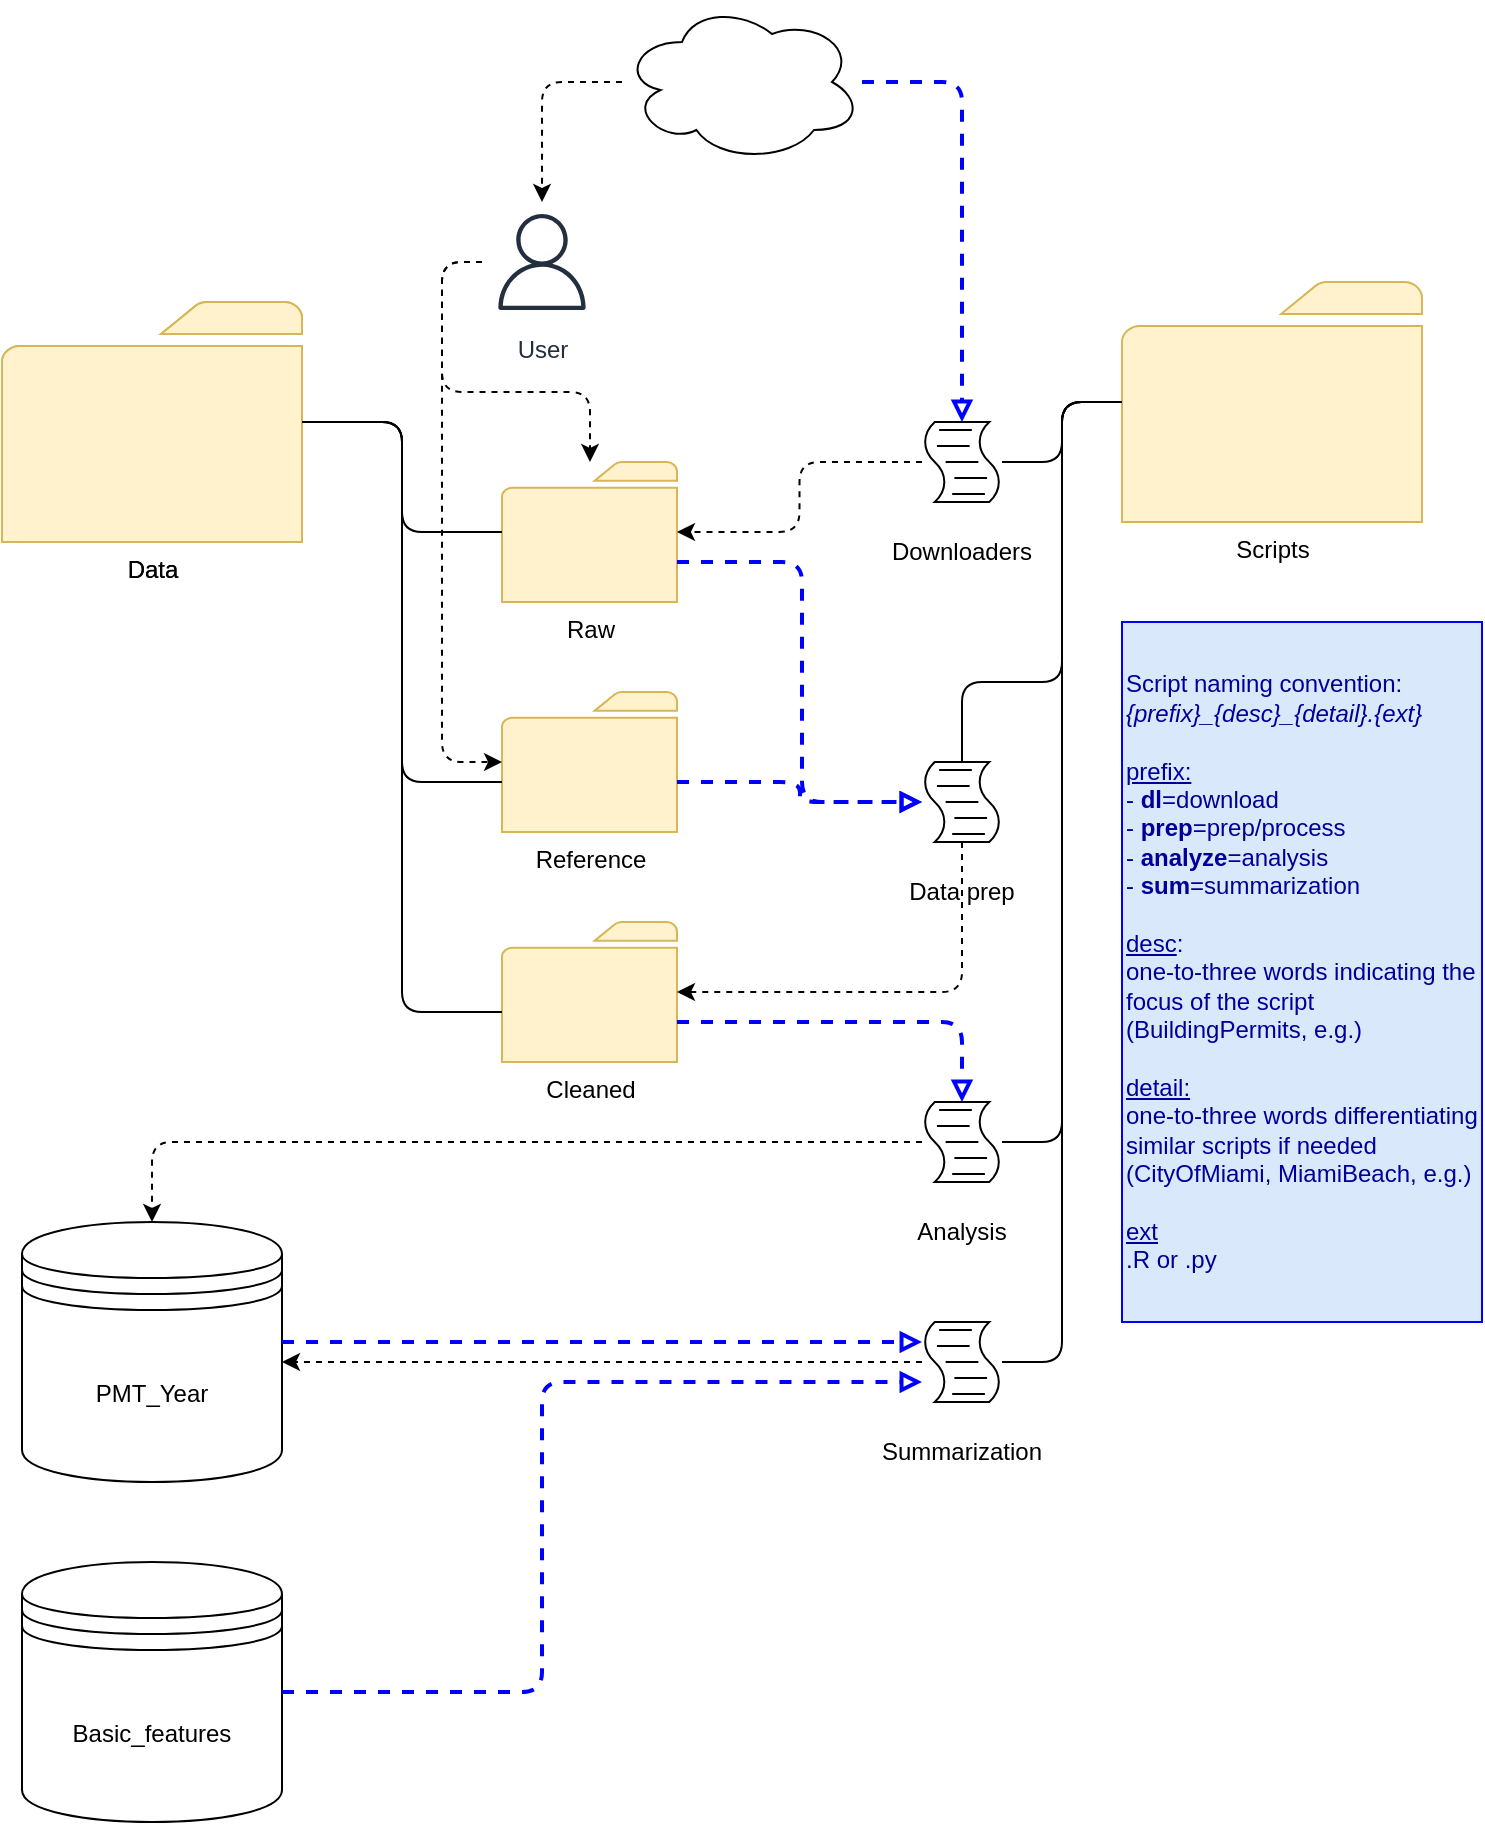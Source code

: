 <mxfile version="13.7.3" type="github" pages="2">
  <diagram id="FKpOxl4j8zAN8j0LntPf" name="BasicDir">
    <mxGraphModel dx="1422" dy="831" grid="1" gridSize="10" guides="1" tooltips="1" connect="1" arrows="1" fold="1" page="1" pageScale="1" pageWidth="850" pageHeight="1100" math="0" shadow="0">
      <root>
        <mxCell id="0" />
        <mxCell id="1" parent="0" />
        <mxCell id="gzsq6Yt03Mv5ZVgsQ6RC-1" value="Data" style="pointerEvents=1;shadow=0;dashed=0;html=1;labelPosition=center;verticalLabelPosition=bottom;verticalAlign=top;outlineConnect=0;align=center;shape=mxgraph.office.concepts.folder;fillColor=#fff2cc;strokeColor=#d6b656;" vertex="1" parent="1">
          <mxGeometry x="70" y="180" width="150" height="120" as="geometry" />
        </mxCell>
        <mxCell id="gzsq6Yt03Mv5ZVgsQ6RC-2" value="PMT_Year" style="shape=datastore;whiteSpace=wrap;html=1;" vertex="1" parent="1">
          <mxGeometry x="80" y="640" width="130" height="130" as="geometry" />
        </mxCell>
        <mxCell id="gzsq6Yt03Mv5ZVgsQ6RC-3" value="Data" style="pointerEvents=1;shadow=0;dashed=0;html=1;labelPosition=center;verticalLabelPosition=bottom;verticalAlign=top;outlineConnect=0;align=center;shape=mxgraph.office.concepts.folder;fillColor=#fff2cc;strokeColor=#d6b656;" vertex="1" parent="1">
          <mxGeometry x="70" y="180" width="150" height="120" as="geometry" />
        </mxCell>
        <mxCell id="gzsq6Yt03Mv5ZVgsQ6RC-4" value="Raw" style="pointerEvents=1;shadow=0;dashed=0;html=1;labelPosition=center;verticalLabelPosition=bottom;verticalAlign=top;outlineConnect=0;align=center;shape=mxgraph.office.concepts.folder;fillColor=#fff2cc;strokeColor=#d6b656;" vertex="1" parent="1">
          <mxGeometry x="320" y="260" width="87.5" height="70" as="geometry" />
        </mxCell>
        <mxCell id="gzsq6Yt03Mv5ZVgsQ6RC-6" value="Cleaned" style="pointerEvents=1;shadow=0;dashed=0;html=1;labelPosition=center;verticalLabelPosition=bottom;verticalAlign=top;outlineConnect=0;align=center;shape=mxgraph.office.concepts.folder;fillColor=#fff2cc;strokeColor=#d6b656;" vertex="1" parent="1">
          <mxGeometry x="320" y="490" width="87.5" height="70" as="geometry" />
        </mxCell>
        <mxCell id="gzsq6Yt03Mv5ZVgsQ6RC-7" value="" style="edgeStyle=orthogonalEdgeStyle;endArrow=none;html=1;endFill=0;" edge="1" parent="1" source="gzsq6Yt03Mv5ZVgsQ6RC-3" target="gzsq6Yt03Mv5ZVgsQ6RC-4">
          <mxGeometry width="50" height="50" relative="1" as="geometry">
            <mxPoint x="300" y="490" as="sourcePoint" />
            <mxPoint x="410" y="470" as="targetPoint" />
          </mxGeometry>
        </mxCell>
        <mxCell id="gzsq6Yt03Mv5ZVgsQ6RC-8" value="" style="edgeStyle=orthogonalEdgeStyle;endArrow=none;html=1;rounded=1;endFill=0;" edge="1" parent="1" source="gzsq6Yt03Mv5ZVgsQ6RC-3" target="gzsq6Yt03Mv5ZVgsQ6RC-6">
          <mxGeometry width="50" height="50" relative="1" as="geometry">
            <mxPoint x="220" y="240" as="sourcePoint" />
            <mxPoint x="320" y="295" as="targetPoint" />
            <Array as="points">
              <mxPoint x="270" y="240" />
              <mxPoint x="270" y="535" />
            </Array>
          </mxGeometry>
        </mxCell>
        <mxCell id="gzsq6Yt03Mv5ZVgsQ6RC-9" value="Scripts" style="pointerEvents=1;shadow=0;dashed=0;html=1;labelPosition=center;verticalLabelPosition=bottom;verticalAlign=top;outlineConnect=0;align=center;shape=mxgraph.office.concepts.folder;fillColor=#fff2cc;strokeColor=#d6b656;" vertex="1" parent="1">
          <mxGeometry x="630" y="170" width="150" height="120" as="geometry" />
        </mxCell>
        <mxCell id="gzsq6Yt03Mv5ZVgsQ6RC-10" value="" style="edgeStyle=orthogonalEdgeStyle;endArrow=classic;html=1;dashed=1;" edge="1" parent="1" source="gzsq6Yt03Mv5ZVgsQ6RC-13" target="gzsq6Yt03Mv5ZVgsQ6RC-4">
          <mxGeometry width="50" height="50" relative="1" as="geometry">
            <mxPoint x="220" y="240" as="sourcePoint" />
            <mxPoint x="490" y="240" as="targetPoint" />
          </mxGeometry>
        </mxCell>
        <mxCell id="gzsq6Yt03Mv5ZVgsQ6RC-15" value="" style="group" vertex="1" connectable="0" parent="1">
          <mxGeometry x="510" y="240" width="80" height="75" as="geometry" />
        </mxCell>
        <mxCell id="gzsq6Yt03Mv5ZVgsQ6RC-13" value="" style="shape=mxgraph.bpmn.script_task;html=1;outlineConnect=0;" vertex="1" parent="gzsq6Yt03Mv5ZVgsQ6RC-15">
          <mxGeometry x="20" width="40" height="40" as="geometry" />
        </mxCell>
        <mxCell id="gzsq6Yt03Mv5ZVgsQ6RC-14" value="Downloaders" style="text;html=1;strokeColor=none;fillColor=none;align=center;verticalAlign=middle;whiteSpace=wrap;rounded=0;" vertex="1" parent="gzsq6Yt03Mv5ZVgsQ6RC-15">
          <mxGeometry y="55" width="80" height="20" as="geometry" />
        </mxCell>
        <mxCell id="gzsq6Yt03Mv5ZVgsQ6RC-16" value="Reference" style="pointerEvents=1;shadow=0;dashed=0;html=1;labelPosition=center;verticalLabelPosition=bottom;verticalAlign=top;outlineConnect=0;align=center;shape=mxgraph.office.concepts.folder;fillColor=#fff2cc;strokeColor=#d6b656;" vertex="1" parent="1">
          <mxGeometry x="320" y="375" width="87.5" height="70" as="geometry" />
        </mxCell>
        <mxCell id="gzsq6Yt03Mv5ZVgsQ6RC-17" value="" style="edgeStyle=orthogonalEdgeStyle;endArrow=none;html=1;rounded=1;endFill=0;" edge="1" parent="1" source="gzsq6Yt03Mv5ZVgsQ6RC-3" target="gzsq6Yt03Mv5ZVgsQ6RC-16">
          <mxGeometry width="50" height="50" relative="1" as="geometry">
            <mxPoint x="220" y="240" as="sourcePoint" />
            <mxPoint x="320" y="415" as="targetPoint" />
            <Array as="points">
              <mxPoint x="270" y="240" />
              <mxPoint x="270" y="420" />
            </Array>
          </mxGeometry>
        </mxCell>
        <mxCell id="gzsq6Yt03Mv5ZVgsQ6RC-18" value="" style="group" vertex="1" connectable="0" parent="1">
          <mxGeometry x="510" y="410" width="80" height="75" as="geometry" />
        </mxCell>
        <mxCell id="gzsq6Yt03Mv5ZVgsQ6RC-19" value="" style="shape=mxgraph.bpmn.script_task;html=1;outlineConnect=0;" vertex="1" parent="gzsq6Yt03Mv5ZVgsQ6RC-18">
          <mxGeometry x="20" width="40" height="40" as="geometry" />
        </mxCell>
        <mxCell id="gzsq6Yt03Mv5ZVgsQ6RC-20" value="Data prep" style="text;html=1;strokeColor=none;fillColor=none;align=center;verticalAlign=middle;whiteSpace=wrap;rounded=0;" vertex="1" parent="gzsq6Yt03Mv5ZVgsQ6RC-18">
          <mxGeometry y="55" width="80" height="20" as="geometry" />
        </mxCell>
        <mxCell id="gzsq6Yt03Mv5ZVgsQ6RC-21" value="" style="edgeStyle=orthogonalEdgeStyle;endArrow=classic;html=1;dashed=1;" edge="1" parent="1" source="gzsq6Yt03Mv5ZVgsQ6RC-19" target="gzsq6Yt03Mv5ZVgsQ6RC-6">
          <mxGeometry width="50" height="50" relative="1" as="geometry">
            <mxPoint x="530" y="260" as="sourcePoint" />
            <mxPoint x="490" y="520" as="targetPoint" />
            <Array as="points">
              <mxPoint x="550" y="525" />
            </Array>
          </mxGeometry>
        </mxCell>
        <mxCell id="gzsq6Yt03Mv5ZVgsQ6RC-22" value="" style="ellipse;shape=cloud;whiteSpace=wrap;html=1;" vertex="1" parent="1">
          <mxGeometry x="380" y="30" width="120" height="80" as="geometry" />
        </mxCell>
        <mxCell id="gzsq6Yt03Mv5ZVgsQ6RC-23" value="" style="edgeStyle=orthogonalEdgeStyle;endArrow=block;html=1;dashed=1;strokeColor=#0000FF;strokeWidth=2;endFill=0;" edge="1" parent="1" source="gzsq6Yt03Mv5ZVgsQ6RC-22" target="gzsq6Yt03Mv5ZVgsQ6RC-13">
          <mxGeometry width="50" height="50" relative="1" as="geometry">
            <mxPoint x="500" y="140" as="sourcePoint" />
            <mxPoint x="407.5" y="295" as="targetPoint" />
          </mxGeometry>
        </mxCell>
        <mxCell id="gzsq6Yt03Mv5ZVgsQ6RC-24" value="User" style="outlineConnect=0;fontColor=#232F3E;gradientColor=none;strokeColor=#232F3E;fillColor=#ffffff;dashed=0;verticalLabelPosition=bottom;verticalAlign=top;align=center;html=1;fontSize=12;fontStyle=0;aspect=fixed;shape=mxgraph.aws4.resourceIcon;resIcon=mxgraph.aws4.user;" vertex="1" parent="1">
          <mxGeometry x="310" y="130" width="60" height="60" as="geometry" />
        </mxCell>
        <mxCell id="gzsq6Yt03Mv5ZVgsQ6RC-25" value="" style="edgeStyle=orthogonalEdgeStyle;endArrow=classic;html=1;dashed=1;" edge="1" parent="1" source="gzsq6Yt03Mv5ZVgsQ6RC-22" target="gzsq6Yt03Mv5ZVgsQ6RC-24">
          <mxGeometry width="50" height="50" relative="1" as="geometry">
            <mxPoint x="380" y="140" as="sourcePoint" />
            <mxPoint x="550" y="240" as="targetPoint" />
          </mxGeometry>
        </mxCell>
        <mxCell id="gzsq6Yt03Mv5ZVgsQ6RC-26" value="" style="edgeStyle=orthogonalEdgeStyle;endArrow=classic;html=1;dashed=1;" edge="1" parent="1" source="gzsq6Yt03Mv5ZVgsQ6RC-24" target="gzsq6Yt03Mv5ZVgsQ6RC-4">
          <mxGeometry width="50" height="50" relative="1" as="geometry">
            <mxPoint x="380" y="70" as="sourcePoint" />
            <mxPoint x="340" y="130" as="targetPoint" />
            <Array as="points">
              <mxPoint x="290" y="160" />
              <mxPoint x="290" y="225" />
              <mxPoint x="364" y="225" />
            </Array>
          </mxGeometry>
        </mxCell>
        <mxCell id="gzsq6Yt03Mv5ZVgsQ6RC-27" value="" style="edgeStyle=orthogonalEdgeStyle;endArrow=none;html=1;endFill=0;" edge="1" parent="1" source="gzsq6Yt03Mv5ZVgsQ6RC-9" target="gzsq6Yt03Mv5ZVgsQ6RC-13">
          <mxGeometry width="50" height="50" relative="1" as="geometry">
            <mxPoint x="220" y="240" as="sourcePoint" />
            <mxPoint x="320" y="295" as="targetPoint" />
          </mxGeometry>
        </mxCell>
        <mxCell id="gzsq6Yt03Mv5ZVgsQ6RC-28" value="" style="edgeStyle=orthogonalEdgeStyle;endArrow=none;html=1;endFill=0;" edge="1" parent="1" source="gzsq6Yt03Mv5ZVgsQ6RC-9" target="gzsq6Yt03Mv5ZVgsQ6RC-19">
          <mxGeometry width="50" height="50" relative="1" as="geometry">
            <mxPoint x="610" y="230" as="sourcePoint" />
            <mxPoint x="570" y="260" as="targetPoint" />
            <Array as="points">
              <mxPoint x="600" y="230" />
              <mxPoint x="600" y="370" />
            </Array>
          </mxGeometry>
        </mxCell>
        <mxCell id="gzsq6Yt03Mv5ZVgsQ6RC-29" value="" style="edgeStyle=orthogonalEdgeStyle;endArrow=classic;html=1;dashed=1;" edge="1" parent="1" source="gzsq6Yt03Mv5ZVgsQ6RC-24" target="gzsq6Yt03Mv5ZVgsQ6RC-16">
          <mxGeometry width="50" height="50" relative="1" as="geometry">
            <mxPoint x="310" y="160" as="sourcePoint" />
            <mxPoint x="364" y="260" as="targetPoint" />
            <Array as="points">
              <mxPoint x="290" y="160" />
              <mxPoint x="290" y="410" />
            </Array>
          </mxGeometry>
        </mxCell>
        <mxCell id="gzsq6Yt03Mv5ZVgsQ6RC-30" value="" style="edgeStyle=orthogonalEdgeStyle;endArrow=block;html=1;dashed=1;strokeColor=#0000FF;strokeWidth=2;endFill=0;" edge="1" parent="1" source="gzsq6Yt03Mv5ZVgsQ6RC-16" target="gzsq6Yt03Mv5ZVgsQ6RC-19">
          <mxGeometry width="50" height="50" relative="1" as="geometry">
            <mxPoint x="550" y="390" as="sourcePoint" />
            <mxPoint x="490" y="460" as="targetPoint" />
            <Array as="points">
              <mxPoint x="469" y="420" />
              <mxPoint x="469" y="430" />
            </Array>
          </mxGeometry>
        </mxCell>
        <mxCell id="gzsq6Yt03Mv5ZVgsQ6RC-32" value="" style="edgeStyle=orthogonalEdgeStyle;endArrow=block;html=1;dashed=1;strokeColor=#0000FF;strokeWidth=2;endFill=0;" edge="1" parent="1" source="gzsq6Yt03Mv5ZVgsQ6RC-4" target="gzsq6Yt03Mv5ZVgsQ6RC-19">
          <mxGeometry width="50" height="50" relative="1" as="geometry">
            <mxPoint x="407.5" y="405" as="sourcePoint" />
            <mxPoint x="530" y="370" as="targetPoint" />
            <Array as="points">
              <mxPoint x="470" y="310" />
              <mxPoint x="470" y="430" />
            </Array>
          </mxGeometry>
        </mxCell>
        <mxCell id="gzsq6Yt03Mv5ZVgsQ6RC-33" value="" style="group" vertex="1" connectable="0" parent="1">
          <mxGeometry x="510" y="580" width="80" height="75" as="geometry" />
        </mxCell>
        <mxCell id="gzsq6Yt03Mv5ZVgsQ6RC-34" value="" style="shape=mxgraph.bpmn.script_task;html=1;outlineConnect=0;" vertex="1" parent="gzsq6Yt03Mv5ZVgsQ6RC-33">
          <mxGeometry x="20" width="40" height="40" as="geometry" />
        </mxCell>
        <mxCell id="gzsq6Yt03Mv5ZVgsQ6RC-35" value="Analysis" style="text;html=1;strokeColor=none;fillColor=none;align=center;verticalAlign=middle;whiteSpace=wrap;rounded=0;" vertex="1" parent="gzsq6Yt03Mv5ZVgsQ6RC-33">
          <mxGeometry y="55" width="80" height="20" as="geometry" />
        </mxCell>
        <mxCell id="gzsq6Yt03Mv5ZVgsQ6RC-36" value="" style="edgeStyle=orthogonalEdgeStyle;endArrow=block;html=1;dashed=1;strokeColor=#0000FF;strokeWidth=2;endFill=0;" edge="1" parent="1" source="gzsq6Yt03Mv5ZVgsQ6RC-6" target="gzsq6Yt03Mv5ZVgsQ6RC-34">
          <mxGeometry width="50" height="50" relative="1" as="geometry">
            <mxPoint x="500" y="70" as="sourcePoint" />
            <mxPoint x="550" y="240" as="targetPoint" />
            <Array as="points">
              <mxPoint x="550" y="540" />
            </Array>
          </mxGeometry>
        </mxCell>
        <mxCell id="gzsq6Yt03Mv5ZVgsQ6RC-37" value="" style="edgeStyle=orthogonalEdgeStyle;endArrow=classic;html=1;dashed=1;" edge="1" parent="1" source="gzsq6Yt03Mv5ZVgsQ6RC-34" target="gzsq6Yt03Mv5ZVgsQ6RC-2">
          <mxGeometry width="50" height="50" relative="1" as="geometry">
            <mxPoint x="550" y="390" as="sourcePoint" />
            <mxPoint x="407.5" y="525" as="targetPoint" />
            <Array as="points">
              <mxPoint x="145" y="600" />
            </Array>
          </mxGeometry>
        </mxCell>
        <mxCell id="gzsq6Yt03Mv5ZVgsQ6RC-39" value="" style="edgeStyle=orthogonalEdgeStyle;endArrow=none;html=1;endFill=0;" edge="1" parent="1" target="gzsq6Yt03Mv5ZVgsQ6RC-34">
          <mxGeometry width="50" height="50" relative="1" as="geometry">
            <mxPoint x="630" y="230" as="sourcePoint" />
            <mxPoint x="550" y="410" as="targetPoint" />
            <Array as="points">
              <mxPoint x="600" y="230" />
              <mxPoint x="600" y="600" />
            </Array>
          </mxGeometry>
        </mxCell>
        <mxCell id="DnI2SUh-H0ago46fSjTC-1" value="&lt;div&gt;Script naming convention:&lt;/div&gt;&lt;div&gt;&lt;i&gt;{prefix}_{desc}_{detail}.{ext}&lt;/i&gt;&lt;/div&gt;&lt;div&gt;&lt;br&gt;&lt;/div&gt;&lt;div&gt;&lt;u&gt;prefix: &lt;/u&gt;&lt;br&gt;&lt;/div&gt;&lt;div&gt;- &lt;b&gt;dl&lt;/b&gt;=download&lt;/div&gt;&lt;div&gt;- &lt;b&gt;prep&lt;/b&gt;=prep/process&lt;/div&gt;&lt;div&gt;- &lt;b&gt;analyze&lt;/b&gt;=analysis&lt;/div&gt;&lt;div&gt;- &lt;b&gt;sum&lt;/b&gt;=summarization&lt;/div&gt;&lt;div&gt;&lt;br&gt;&lt;/div&gt;&lt;div&gt;&lt;u&gt;desc&lt;/u&gt;: &lt;br&gt;&lt;/div&gt;&lt;div&gt;one-to-three words indicating the focus of the script (BuildingPermits, e.g.)&lt;/div&gt;&lt;div&gt;&lt;br&gt;&lt;/div&gt;&lt;div&gt;&lt;u&gt;detail:&lt;/u&gt;&lt;/div&gt;&lt;div&gt;one-to-three words differentiating similar scripts if needed (CityOfMiami, MiamiBeach, e.g.)&lt;/div&gt;&lt;div&gt;&lt;br&gt;&lt;/div&gt;&lt;div&gt;&lt;u&gt;ext&lt;/u&gt;&lt;/div&gt;&lt;div&gt;.R or .py&lt;/div&gt;" style="text;html=1;align=left;verticalAlign=middle;whiteSpace=wrap;rounded=0;fillColor=#dae8fc;strokeColor=#0000FF;fontColor=#000099;" vertex="1" parent="1">
          <mxGeometry x="630" y="340" width="180" height="350" as="geometry" />
        </mxCell>
        <mxCell id="w4877RSFGSn_-vhsM9JB-1" value="Basic_features" style="shape=datastore;whiteSpace=wrap;html=1;" vertex="1" parent="1">
          <mxGeometry x="80" y="810" width="130" height="130" as="geometry" />
        </mxCell>
        <mxCell id="w4877RSFGSn_-vhsM9JB-2" value="" style="group" vertex="1" connectable="0" parent="1">
          <mxGeometry x="510" y="690" width="80" height="75" as="geometry" />
        </mxCell>
        <mxCell id="w4877RSFGSn_-vhsM9JB-3" value="" style="shape=mxgraph.bpmn.script_task;html=1;outlineConnect=0;" vertex="1" parent="w4877RSFGSn_-vhsM9JB-2">
          <mxGeometry x="20" width="40" height="40" as="geometry" />
        </mxCell>
        <mxCell id="w4877RSFGSn_-vhsM9JB-4" value="Summarization" style="text;html=1;strokeColor=none;fillColor=none;align=center;verticalAlign=middle;whiteSpace=wrap;rounded=0;" vertex="1" parent="w4877RSFGSn_-vhsM9JB-2">
          <mxGeometry y="55" width="80" height="20" as="geometry" />
        </mxCell>
        <mxCell id="w4877RSFGSn_-vhsM9JB-5" value="" style="edgeStyle=orthogonalEdgeStyle;endArrow=block;html=1;dashed=1;strokeColor=#0000FF;strokeWidth=2;endFill=0;" edge="1" parent="1" source="gzsq6Yt03Mv5ZVgsQ6RC-2" target="w4877RSFGSn_-vhsM9JB-3">
          <mxGeometry width="50" height="50" relative="1" as="geometry">
            <mxPoint x="407.5" y="540" as="sourcePoint" />
            <mxPoint x="550" y="580" as="targetPoint" />
            <Array as="points">
              <mxPoint x="370" y="700" />
              <mxPoint x="370" y="700" />
            </Array>
          </mxGeometry>
        </mxCell>
        <mxCell id="w4877RSFGSn_-vhsM9JB-7" value="" style="edgeStyle=orthogonalEdgeStyle;endArrow=block;html=1;dashed=1;strokeColor=#0000FF;strokeWidth=2;endFill=0;" edge="1" parent="1" source="w4877RSFGSn_-vhsM9JB-1" target="w4877RSFGSn_-vhsM9JB-3">
          <mxGeometry width="50" height="50" relative="1" as="geometry">
            <mxPoint x="-290" y="970" as="sourcePoint" />
            <mxPoint x="-50" y="875" as="targetPoint" />
            <Array as="points">
              <mxPoint x="340" y="875" />
              <mxPoint x="340" y="720" />
            </Array>
          </mxGeometry>
        </mxCell>
        <mxCell id="w4877RSFGSn_-vhsM9JB-8" value="" style="edgeStyle=orthogonalEdgeStyle;endArrow=classic;html=1;dashed=1;" edge="1" parent="1" source="w4877RSFGSn_-vhsM9JB-3" target="gzsq6Yt03Mv5ZVgsQ6RC-2">
          <mxGeometry width="50" height="50" relative="1" as="geometry">
            <mxPoint x="490" y="750" as="sourcePoint" />
            <mxPoint x="145" y="640" as="targetPoint" />
            <Array as="points">
              <mxPoint x="330" y="710" />
              <mxPoint x="330" y="710" />
            </Array>
          </mxGeometry>
        </mxCell>
        <mxCell id="w4877RSFGSn_-vhsM9JB-10" value="" style="edgeStyle=orthogonalEdgeStyle;endArrow=none;html=1;endFill=0;" edge="1" parent="1" target="w4877RSFGSn_-vhsM9JB-3">
          <mxGeometry width="50" height="50" relative="1" as="geometry">
            <mxPoint x="630" y="230" as="sourcePoint" />
            <mxPoint x="570" y="600" as="targetPoint" />
            <Array as="points">
              <mxPoint x="600" y="230" />
              <mxPoint x="600" y="710" />
            </Array>
          </mxGeometry>
        </mxCell>
        <mxCell id="S8PTDXg0hTSVDCqvhR2H-1" style="edgeStyle=orthogonalEdgeStyle;rounded=1;orthogonalLoop=1;jettySize=auto;html=1;exitX=0.5;exitY=1;exitDx=0;exitDy=0;dashed=1;endArrow=block;endFill=0;strokeColor=#0000FF;strokeWidth=2;fontColor=#000099;" edge="1" parent="1" source="DnI2SUh-H0ago46fSjTC-1" target="DnI2SUh-H0ago46fSjTC-1">
          <mxGeometry relative="1" as="geometry" />
        </mxCell>
      </root>
    </mxGraphModel>
  </diagram>
  <diagram id="5b6NjDHPqx221teooDvQ" name="GDBContents">
    <mxGraphModel dx="1422" dy="831" grid="1" gridSize="10" guides="1" tooltips="1" connect="1" arrows="1" fold="1" page="1" pageScale="1" pageWidth="850" pageHeight="1100" math="0" shadow="0">
      <root>
        <mxCell id="yJTX_5fowlN7aJKwZSzn-0" />
        <mxCell id="yJTX_5fowlN7aJKwZSzn-1" parent="yJTX_5fowlN7aJKwZSzn-0" />
        <mxCell id="elD038r_92A3GgNFvKKa-0" value="&lt;b&gt;PMT_{year}&lt;/b&gt;" style="shape=datastore;whiteSpace=wrap;html=1;" vertex="1" parent="yJTX_5fowlN7aJKwZSzn-1">
          <mxGeometry x="410" y="20" width="320" height="230" as="geometry" />
        </mxCell>
        <mxCell id="elD038r_92A3GgNFvKKa-2" value="&lt;div&gt;&lt;b&gt;Parcels:&lt;/b&gt;&lt;/div&gt;&lt;div&gt;- Socioeconomic_demographic (value)&lt;br&gt;&lt;/div&gt;&lt;div&gt;- Fiscal_impact&lt;/div&gt;&lt;div&gt;- Development_opportunity&lt;/div&gt;&lt;div&gt;- Access_and_travel_time&lt;/div&gt;&lt;div&gt;- Mode_share_and_trip_length&lt;/div&gt;&lt;div&gt;- Impervious_area&lt;br&gt;&lt;/div&gt;&lt;div&gt;- Energy_consumption&lt;/div&gt;" style="text;html=1;align=left;verticalAlign=middle;whiteSpace=wrap;rounded=0;strokeColor=#000000;" vertex="1" parent="yJTX_5fowlN7aJKwZSzn-1">
          <mxGeometry x="312" y="500" width="250" height="140" as="geometry" />
        </mxCell>
        <mxCell id="elD038r_92A3GgNFvKKa-16" value="&lt;div&gt;&lt;b&gt;Basic_Features&lt;/b&gt;&lt;/div&gt;&lt;div&gt;&lt;br&gt;&lt;div&gt;- County Boundary&lt;/div&gt;&lt;div&gt;- Station Locations&lt;/div&gt;&lt;div&gt;- Corridor Lines&lt;/div&gt;&lt;div&gt;- Corridor Buffers&lt;/div&gt;&lt;div&gt;- Station Buffers&lt;/div&gt;- Urban Growth Boundary&lt;/div&gt;" style="shape=datastore;whiteSpace=wrap;html=1;" vertex="1" parent="yJTX_5fowlN7aJKwZSzn-1">
          <mxGeometry x="40" y="20" width="240" height="230" as="geometry" />
        </mxCell>
        <mxCell id="elD038r_92A3GgNFvKKa-17" value="&lt;div&gt;&lt;b&gt;Network:&lt;/b&gt;&lt;/div&gt;&lt;div&gt;- OSMNX_Walk (LTS)&lt;br&gt;&lt;/div&gt;&lt;div&gt;- OSMNX_Walk_ND*&lt;/div&gt;&lt;div&gt;- OSMNX_Walk_Junctions&lt;br&gt;&lt;/div&gt;&lt;div&gt;- OSMNX_Bike (LTS)&lt;br&gt;&lt;/div&gt;&lt;div&gt;- OSMNX_Bike_ND*&lt;/div&gt;&lt;div&gt;- OSMNX_Bike_Junctions&lt;/div&gt;&lt;div&gt;- SERPM_Base_Hwy_Unloaded...(centrality)&lt;/div&gt;&lt;div&gt;- SERPM_EC_Hwy_Unloaded...(centrality)&lt;/div&gt;&lt;div&gt;- SERPM_LRTP_Hwy_Unloaded...(centrality)&lt;/div&gt;" style="text;html=1;align=left;verticalAlign=middle;whiteSpace=wrap;rounded=0;strokeColor=#000000;" vertex="1" parent="yJTX_5fowlN7aJKwZSzn-1">
          <mxGeometry x="312" y="340" width="250" height="160" as="geometry" />
        </mxCell>
        <mxCell id="elD038r_92A3GgNFvKKa-18" value="&lt;div&gt;&lt;b&gt;Transport:&lt;/b&gt;&lt;/div&gt;&lt;div&gt;- Transit_Boadings_alightings&lt;/div&gt;&lt;div&gt;- CitiBike_utilization&lt;/div&gt;&lt;div&gt;- Parking_spaces&lt;/div&gt;&lt;div&gt;- TAZ_regional_access_productivity&lt;/div&gt;" style="text;html=1;align=left;verticalAlign=middle;whiteSpace=wrap;rounded=0;strokeColor=#000000;" vertex="1" parent="yJTX_5fowlN7aJKwZSzn-1">
          <mxGeometry x="312" y="700" width="250" height="100" as="geometry" />
        </mxCell>
        <mxCell id="elD038r_92A3GgNFvKKa-19" value="&lt;div&gt;&lt;b&gt;SafetySecurity&lt;/b&gt;&lt;/div&gt;&lt;div&gt;- Violent_crime_incidents&lt;/div&gt;&lt;div&gt;- Nonmotorized_crashes&lt;br&gt;&lt;/div&gt;" style="text;html=1;align=left;verticalAlign=middle;whiteSpace=wrap;rounded=0;strokeColor=#000000;" vertex="1" parent="yJTX_5fowlN7aJKwZSzn-1">
          <mxGeometry x="312" y="640" width="250" height="60" as="geometry" />
        </mxCell>
        <mxCell id="elD038r_92A3GgNFvKKa-20" value="&lt;div&gt;&lt;i&gt;Tables:&lt;/i&gt;&lt;/div&gt;&lt;div&gt;&lt;i&gt;- every summary variable this year&lt;br&gt;&lt;/i&gt;&lt;/div&gt;&lt;div&gt;&lt;i&gt;- every summary variable previous 5 years&lt;/i&gt;&lt;/div&gt;&lt;div&gt;&lt;i&gt;- every summary variable modeled near term&lt;/i&gt;&lt;/div&gt;&lt;div&gt;&lt;i&gt;- every summary variable modeled long term&lt;br&gt;&lt;/i&gt;&lt;/div&gt;&lt;div&gt;&lt;i&gt;- region, corridor, station_area&lt;br&gt;&lt;/i&gt;&lt;/div&gt;" style="text;html=1;align=left;verticalAlign=middle;whiteSpace=wrap;rounded=0;strokeColor=#000000;fillColor=#EBEBEB;" vertex="1" parent="yJTX_5fowlN7aJKwZSzn-1">
          <mxGeometry x="570" y="280" width="260" height="130" as="geometry" />
        </mxCell>
        <mxCell id="elD038r_92A3GgNFvKKa-21" value="&lt;div&gt;&lt;b&gt;Buildings&lt;/b&gt;&lt;/div&gt;&lt;div&gt;- Building_footprints&lt;/div&gt;&lt;div&gt;- Building_permits&lt;br&gt;&lt;/div&gt;" style="text;html=1;align=left;verticalAlign=middle;whiteSpace=wrap;rounded=0;strokeColor=#000000;" vertex="1" parent="yJTX_5fowlN7aJKwZSzn-1">
          <mxGeometry x="312" y="280" width="250" height="60" as="geometry" />
        </mxCell>
        <mxCell id="2LsYvtmTQZgOFnxk3ndg-0" value="" style="endArrow=classic;html=1;strokeWidth=1;fontColor=#000099;edgeStyle=orthogonalEdgeStyle;" edge="1" parent="yJTX_5fowlN7aJKwZSzn-1" source="elD038r_92A3GgNFvKKa-0" target="elD038r_92A3GgNFvKKa-21">
          <mxGeometry width="50" height="50" relative="1" as="geometry">
            <mxPoint x="400" y="450" as="sourcePoint" />
            <mxPoint x="450" y="400" as="targetPoint" />
          </mxGeometry>
        </mxCell>
        <mxCell id="2LsYvtmTQZgOFnxk3ndg-1" value="" style="endArrow=classic;html=1;strokeWidth=1;fontColor=#000099;edgeStyle=orthogonalEdgeStyle;" edge="1" parent="yJTX_5fowlN7aJKwZSzn-1" source="elD038r_92A3GgNFvKKa-0" target="elD038r_92A3GgNFvKKa-20">
          <mxGeometry width="50" height="50" relative="1" as="geometry">
            <mxPoint x="570" y="250" as="sourcePoint" />
            <mxPoint x="437" y="280" as="targetPoint" />
            <Array as="points" />
          </mxGeometry>
        </mxCell>
        <mxCell id="ixPHajmr6o0fU8Bz8tXy-0" value="&lt;div&gt;&lt;font color=&quot;#006600&quot;&gt;&lt;i&gt;Basic features are updated on an as-needed basis, and &quot;summarization&quot; scripts always target these features to generate summary tables. &lt;br&gt;&lt;/i&gt;&lt;/font&gt;&lt;/div&gt;&lt;div&gt;&lt;font color=&quot;#006600&quot;&gt;&lt;i&gt;&lt;br&gt;&lt;/i&gt;&lt;/font&gt;&lt;/div&gt;&lt;div&gt;&lt;font color=&quot;#006600&quot;&gt;&lt;i&gt;In this way, the PMT will always report on trends in the corridors and station areas defined by the latest preferred alignments rather than showing information for outdated alignments. &lt;br&gt;&lt;/i&gt;&lt;/font&gt;&lt;/div&gt;" style="text;html=1;align=left;verticalAlign=middle;whiteSpace=wrap;rounded=0;strokeColor=#82b366;fillColor=#d5e8d4;" vertex="1" parent="yJTX_5fowlN7aJKwZSzn-1">
          <mxGeometry x="30" y="280" width="260" height="170" as="geometry" />
        </mxCell>
      </root>
    </mxGraphModel>
  </diagram>
</mxfile>
